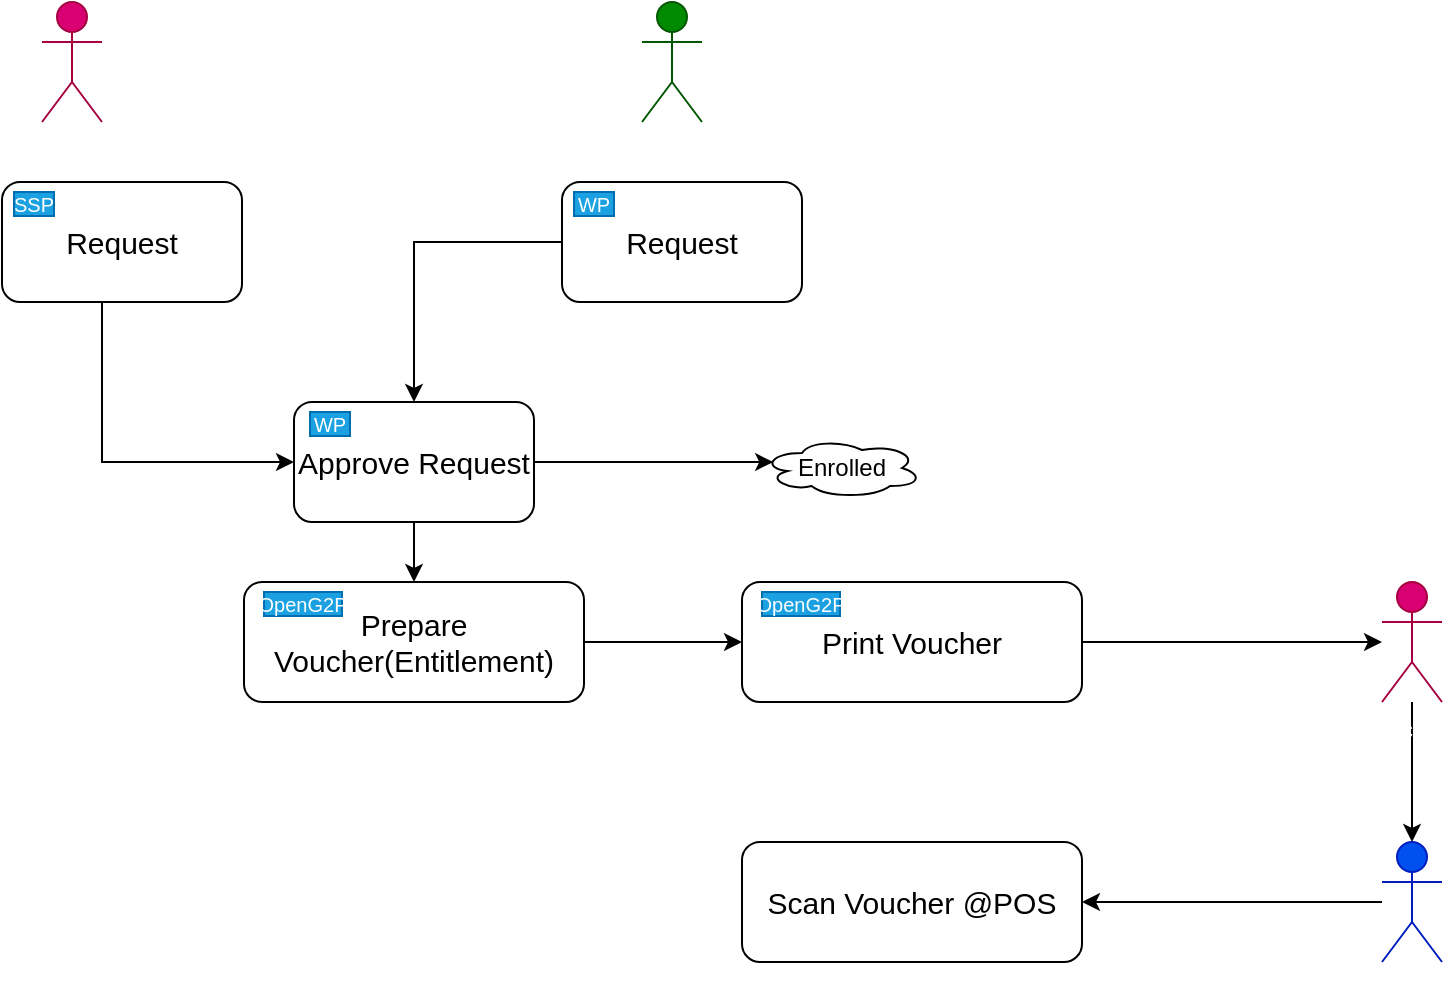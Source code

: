 <mxfile version="21.1.2" type="github">
  <diagram name="Page-1" id="4CPgPNE-6awET73HkTQn">
    <mxGraphModel dx="1434" dy="834" grid="1" gridSize="10" guides="1" tooltips="1" connect="1" arrows="1" fold="1" page="1" pageScale="1" pageWidth="1100" pageHeight="800" math="0" shadow="0">
      <root>
        <mxCell id="0" />
        <mxCell id="1" parent="0" />
        <mxCell id="8cWyVWaOQBvI74vChej5-13" style="edgeStyle=orthogonalEdgeStyle;rounded=0;orthogonalLoop=1;jettySize=auto;html=1;" edge="1" parent="1" source="8cWyVWaOQBvI74vChej5-1" target="8cWyVWaOQBvI74vChej5-5">
          <mxGeometry relative="1" as="geometry" />
        </mxCell>
        <mxCell id="8cWyVWaOQBvI74vChej5-1" value="Request" style="rounded=1;whiteSpace=wrap;html=1;fontSize=15;" vertex="1" parent="1">
          <mxGeometry x="320" y="120" width="120" height="60" as="geometry" />
        </mxCell>
        <mxCell id="8cWyVWaOQBvI74vChej5-2" value="WP" style="text;html=1;strokeColor=#006EAF;fillColor=#1ba1e2;align=center;verticalAlign=middle;whiteSpace=wrap;rounded=0;fontColor=#ffffff;fontSize=10;" vertex="1" parent="1">
          <mxGeometry x="326" y="125" width="20" height="12" as="geometry" />
        </mxCell>
        <mxCell id="8cWyVWaOQBvI74vChej5-8" style="edgeStyle=orthogonalEdgeStyle;rounded=0;orthogonalLoop=1;jettySize=auto;html=1;entryX=0;entryY=0.5;entryDx=0;entryDy=0;" edge="1" parent="1" source="8cWyVWaOQBvI74vChej5-3" target="8cWyVWaOQBvI74vChej5-5">
          <mxGeometry relative="1" as="geometry">
            <Array as="points">
              <mxPoint x="90" y="260" />
            </Array>
          </mxGeometry>
        </mxCell>
        <mxCell id="8cWyVWaOQBvI74vChej5-3" value="Request" style="rounded=1;whiteSpace=wrap;html=1;fontSize=15;" vertex="1" parent="1">
          <mxGeometry x="40" y="120" width="120" height="60" as="geometry" />
        </mxCell>
        <mxCell id="8cWyVWaOQBvI74vChej5-4" value="SSP" style="text;html=1;strokeColor=#006EAF;fillColor=#1ba1e2;align=center;verticalAlign=middle;whiteSpace=wrap;rounded=0;fontColor=#ffffff;fontSize=10;" vertex="1" parent="1">
          <mxGeometry x="46" y="125" width="20" height="12" as="geometry" />
        </mxCell>
        <mxCell id="8cWyVWaOQBvI74vChej5-14" style="edgeStyle=orthogonalEdgeStyle;rounded=0;orthogonalLoop=1;jettySize=auto;html=1;entryX=0.07;entryY=0.4;entryDx=0;entryDy=0;entryPerimeter=0;" edge="1" parent="1" source="8cWyVWaOQBvI74vChej5-5" target="8cWyVWaOQBvI74vChej5-11">
          <mxGeometry relative="1" as="geometry" />
        </mxCell>
        <mxCell id="8cWyVWaOQBvI74vChej5-16" value="" style="edgeStyle=orthogonalEdgeStyle;rounded=0;orthogonalLoop=1;jettySize=auto;html=1;" edge="1" parent="1" source="8cWyVWaOQBvI74vChej5-5" target="8cWyVWaOQBvI74vChej5-15">
          <mxGeometry relative="1" as="geometry" />
        </mxCell>
        <mxCell id="8cWyVWaOQBvI74vChej5-5" value="Approve Request" style="rounded=1;whiteSpace=wrap;html=1;fontSize=15;" vertex="1" parent="1">
          <mxGeometry x="186" y="230" width="120" height="60" as="geometry" />
        </mxCell>
        <mxCell id="8cWyVWaOQBvI74vChej5-6" value="WP" style="text;html=1;strokeColor=#006EAF;fillColor=#1ba1e2;align=center;verticalAlign=middle;whiteSpace=wrap;rounded=0;fontColor=#ffffff;fontSize=10;" vertex="1" parent="1">
          <mxGeometry x="194" y="235" width="20" height="12" as="geometry" />
        </mxCell>
        <mxCell id="8cWyVWaOQBvI74vChej5-11" value="Enrolled" style="ellipse;shape=cloud;whiteSpace=wrap;html=1;" vertex="1" parent="1">
          <mxGeometry x="420" y="248" width="80" height="30" as="geometry" />
        </mxCell>
        <mxCell id="8cWyVWaOQBvI74vChej5-30" value="" style="edgeStyle=orthogonalEdgeStyle;rounded=0;orthogonalLoop=1;jettySize=auto;html=1;" edge="1" parent="1" source="8cWyVWaOQBvI74vChej5-15" target="8cWyVWaOQBvI74vChej5-19">
          <mxGeometry relative="1" as="geometry" />
        </mxCell>
        <mxCell id="8cWyVWaOQBvI74vChej5-15" value="Prepare Voucher(Entitlement)" style="rounded=1;whiteSpace=wrap;html=1;fontSize=15;" vertex="1" parent="1">
          <mxGeometry x="161" y="320" width="170" height="60" as="geometry" />
        </mxCell>
        <mxCell id="8cWyVWaOQBvI74vChej5-18" value="OpenG2P" style="text;html=1;strokeColor=#006EAF;fillColor=#1ba1e2;align=center;verticalAlign=middle;whiteSpace=wrap;rounded=0;fontColor=#ffffff;fontSize=10;" vertex="1" parent="1">
          <mxGeometry x="171" y="325" width="39" height="12" as="geometry" />
        </mxCell>
        <mxCell id="8cWyVWaOQBvI74vChej5-25" style="edgeStyle=orthogonalEdgeStyle;rounded=0;orthogonalLoop=1;jettySize=auto;html=1;" edge="1" parent="1" source="8cWyVWaOQBvI74vChej5-19" target="8cWyVWaOQBvI74vChej5-24">
          <mxGeometry relative="1" as="geometry" />
        </mxCell>
        <mxCell id="8cWyVWaOQBvI74vChej5-19" value="Print Voucher" style="rounded=1;whiteSpace=wrap;html=1;fontSize=15;" vertex="1" parent="1">
          <mxGeometry x="410" y="320" width="170" height="60" as="geometry" />
        </mxCell>
        <mxCell id="8cWyVWaOQBvI74vChej5-21" value="OpenG2P" style="text;html=1;strokeColor=#006EAF;fillColor=#1ba1e2;align=center;verticalAlign=middle;whiteSpace=wrap;rounded=0;fontColor=#ffffff;fontSize=10;" vertex="1" parent="1">
          <mxGeometry x="420" y="325" width="39" height="12" as="geometry" />
        </mxCell>
        <mxCell id="8cWyVWaOQBvI74vChej5-22" value="Actor" style="shape=umlActor;verticalLabelPosition=bottom;verticalAlign=top;html=1;outlineConnect=0;fillColor=#008a00;fontColor=#ffffff;strokeColor=#005700;" vertex="1" parent="1">
          <mxGeometry x="360" y="30" width="30" height="60" as="geometry" />
        </mxCell>
        <mxCell id="8cWyVWaOQBvI74vChej5-23" value="Actor" style="shape=umlActor;verticalLabelPosition=bottom;verticalAlign=top;html=1;outlineConnect=0;fillColor=#d80073;fontColor=#ffffff;strokeColor=#A50040;" vertex="1" parent="1">
          <mxGeometry x="60" y="30" width="30" height="60" as="geometry" />
        </mxCell>
        <mxCell id="8cWyVWaOQBvI74vChej5-28" style="edgeStyle=orthogonalEdgeStyle;rounded=0;orthogonalLoop=1;jettySize=auto;html=1;entryX=0.5;entryY=0;entryDx=0;entryDy=0;entryPerimeter=0;" edge="1" parent="1" source="8cWyVWaOQBvI74vChej5-24" target="8cWyVWaOQBvI74vChej5-26">
          <mxGeometry relative="1" as="geometry" />
        </mxCell>
        <mxCell id="8cWyVWaOQBvI74vChej5-24" value="Actor" style="shape=umlActor;verticalLabelPosition=bottom;verticalAlign=top;html=1;outlineConnect=0;fillColor=#d80073;fontColor=#ffffff;strokeColor=#A50040;" vertex="1" parent="1">
          <mxGeometry x="730" y="320" width="30" height="60" as="geometry" />
        </mxCell>
        <mxCell id="8cWyVWaOQBvI74vChej5-29" style="edgeStyle=orthogonalEdgeStyle;rounded=0;orthogonalLoop=1;jettySize=auto;html=1;" edge="1" parent="1" source="8cWyVWaOQBvI74vChej5-26" target="8cWyVWaOQBvI74vChej5-27">
          <mxGeometry relative="1" as="geometry" />
        </mxCell>
        <mxCell id="8cWyVWaOQBvI74vChej5-26" value="Actor" style="shape=umlActor;verticalLabelPosition=bottom;verticalAlign=top;html=1;outlineConnect=0;fillColor=#0050ef;fontColor=#ffffff;strokeColor=#001DBC;" vertex="1" parent="1">
          <mxGeometry x="730" y="450" width="30" height="60" as="geometry" />
        </mxCell>
        <mxCell id="8cWyVWaOQBvI74vChej5-27" value="Scan Voucher @POS" style="rounded=1;whiteSpace=wrap;html=1;fontSize=15;" vertex="1" parent="1">
          <mxGeometry x="410" y="450" width="170" height="60" as="geometry" />
        </mxCell>
      </root>
    </mxGraphModel>
  </diagram>
</mxfile>
